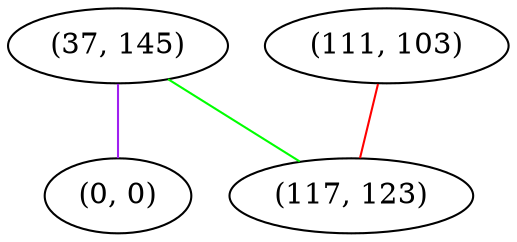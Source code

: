 graph "" {
"(37, 145)";
"(0, 0)";
"(111, 103)";
"(117, 123)";
"(37, 145)" -- "(0, 0)"  [color=purple, key=0, weight=4];
"(37, 145)" -- "(117, 123)"  [color=green, key=0, weight=2];
"(111, 103)" -- "(117, 123)"  [color=red, key=0, weight=1];
}
